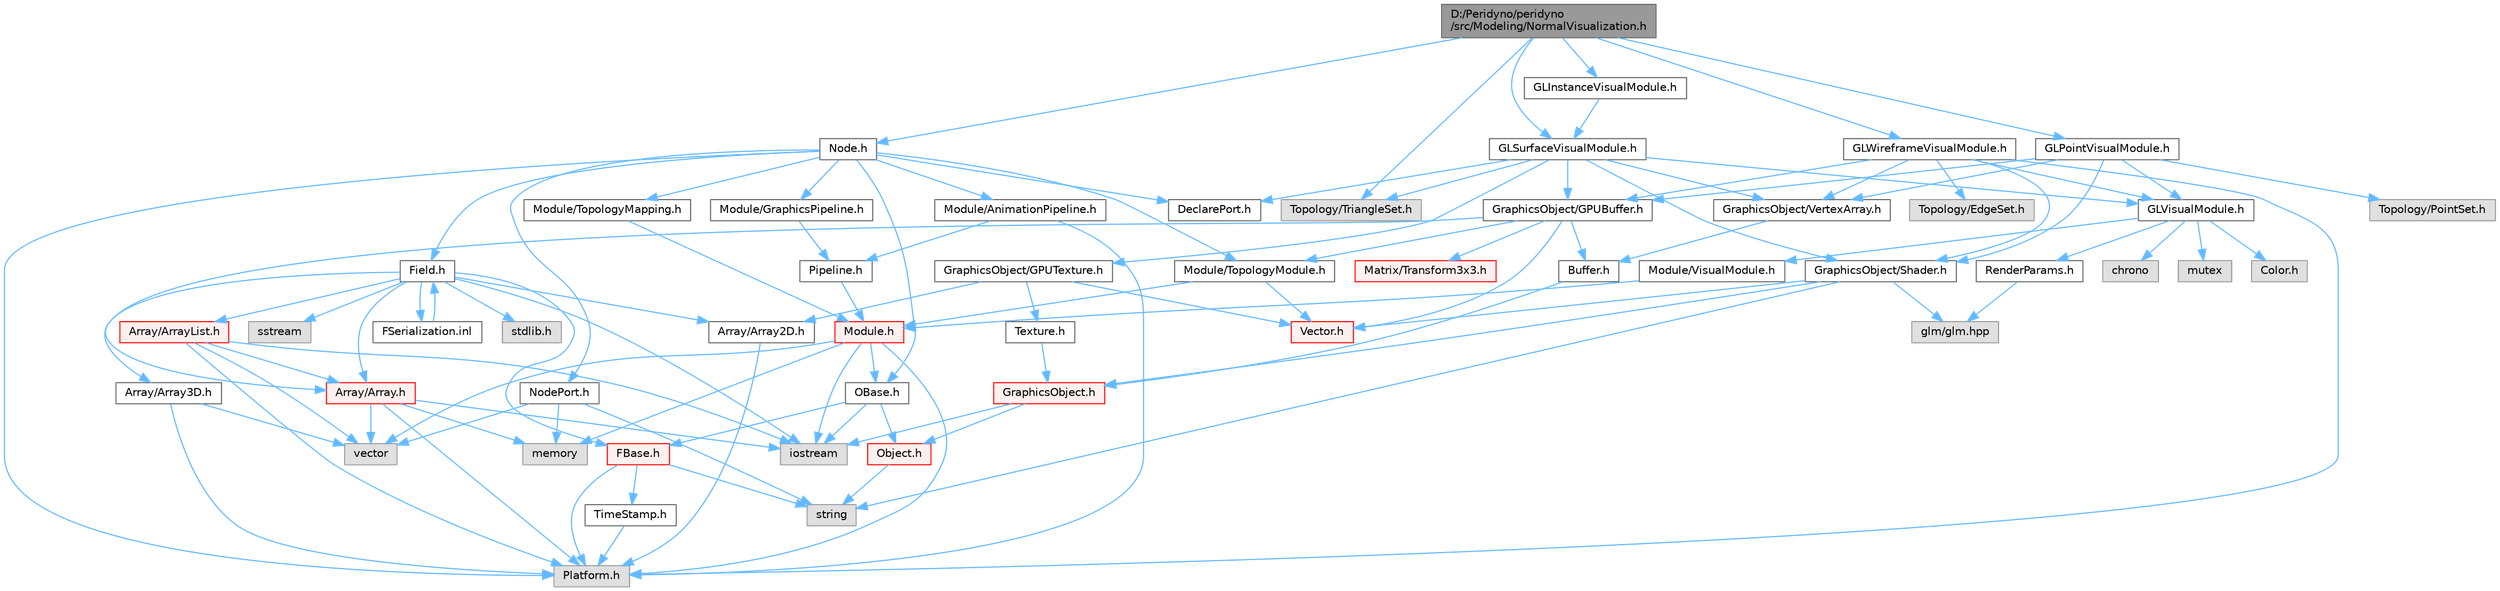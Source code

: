digraph "D:/Peridyno/peridyno/src/Modeling/NormalVisualization.h"
{
 // LATEX_PDF_SIZE
  bgcolor="transparent";
  edge [fontname=Helvetica,fontsize=10,labelfontname=Helvetica,labelfontsize=10];
  node [fontname=Helvetica,fontsize=10,shape=box,height=0.2,width=0.4];
  Node1 [id="Node000001",label="D:/Peridyno/peridyno\l/src/Modeling/NormalVisualization.h",height=0.2,width=0.4,color="gray40", fillcolor="grey60", style="filled", fontcolor="black",tooltip=" "];
  Node1 -> Node2 [id="edge1_Node000001_Node000002",color="steelblue1",style="solid",tooltip=" "];
  Node2 [id="Node000002",label="Node.h",height=0.2,width=0.4,color="grey40", fillcolor="white", style="filled",URL="$_node_8h.html",tooltip=" "];
  Node2 -> Node3 [id="edge2_Node000002_Node000003",color="steelblue1",style="solid",tooltip=" "];
  Node3 [id="Node000003",label="OBase.h",height=0.2,width=0.4,color="grey40", fillcolor="white", style="filled",URL="$_o_base_8h.html",tooltip=" "];
  Node3 -> Node4 [id="edge3_Node000003_Node000004",color="steelblue1",style="solid",tooltip=" "];
  Node4 [id="Node000004",label="iostream",height=0.2,width=0.4,color="grey60", fillcolor="#E0E0E0", style="filled",tooltip=" "];
  Node3 -> Node5 [id="edge4_Node000003_Node000005",color="steelblue1",style="solid",tooltip=" "];
  Node5 [id="Node000005",label="FBase.h",height=0.2,width=0.4,color="red", fillcolor="#FFF0F0", style="filled",URL="$_f_base_8h.html",tooltip=" "];
  Node5 -> Node6 [id="edge5_Node000005_Node000006",color="steelblue1",style="solid",tooltip=" "];
  Node6 [id="Node000006",label="Platform.h",height=0.2,width=0.4,color="grey60", fillcolor="#E0E0E0", style="filled",tooltip=" "];
  Node5 -> Node7 [id="edge6_Node000005_Node000007",color="steelblue1",style="solid",tooltip=" "];
  Node7 [id="Node000007",label="TimeStamp.h",height=0.2,width=0.4,color="grey40", fillcolor="white", style="filled",URL="$_time_stamp_8h.html",tooltip=" "];
  Node7 -> Node6 [id="edge7_Node000007_Node000006",color="steelblue1",style="solid",tooltip=" "];
  Node5 -> Node9 [id="edge8_Node000005_Node000009",color="steelblue1",style="solid",tooltip=" "];
  Node9 [id="Node000009",label="string",height=0.2,width=0.4,color="grey60", fillcolor="#E0E0E0", style="filled",tooltip=" "];
  Node3 -> Node12 [id="edge9_Node000003_Node000012",color="steelblue1",style="solid",tooltip=" "];
  Node12 [id="Node000012",label="Object.h",height=0.2,width=0.4,color="red", fillcolor="#FFF0F0", style="filled",URL="$_object_8h.html",tooltip=" "];
  Node12 -> Node9 [id="edge10_Node000012_Node000009",color="steelblue1",style="solid",tooltip=" "];
  Node2 -> Node15 [id="edge11_Node000002_Node000015",color="steelblue1",style="solid",tooltip=" "];
  Node15 [id="Node000015",label="Field.h",height=0.2,width=0.4,color="grey40", fillcolor="white", style="filled",URL="$_field_8h.html",tooltip=" "];
  Node15 -> Node4 [id="edge12_Node000015_Node000004",color="steelblue1",style="solid",tooltip=" "];
  Node15 -> Node16 [id="edge13_Node000015_Node000016",color="steelblue1",style="solid",tooltip=" "];
  Node16 [id="Node000016",label="stdlib.h",height=0.2,width=0.4,color="grey60", fillcolor="#E0E0E0", style="filled",tooltip=" "];
  Node15 -> Node17 [id="edge14_Node000015_Node000017",color="steelblue1",style="solid",tooltip=" "];
  Node17 [id="Node000017",label="sstream",height=0.2,width=0.4,color="grey60", fillcolor="#E0E0E0", style="filled",tooltip=" "];
  Node15 -> Node5 [id="edge15_Node000015_Node000005",color="steelblue1",style="solid",tooltip=" "];
  Node15 -> Node18 [id="edge16_Node000015_Node000018",color="steelblue1",style="solid",tooltip=" "];
  Node18 [id="Node000018",label="Array/Array.h",height=0.2,width=0.4,color="red", fillcolor="#FFF0F0", style="filled",URL="$_array_8h.html",tooltip=" "];
  Node18 -> Node6 [id="edge17_Node000018_Node000006",color="steelblue1",style="solid",tooltip=" "];
  Node18 -> Node20 [id="edge18_Node000018_Node000020",color="steelblue1",style="solid",tooltip=" "];
  Node20 [id="Node000020",label="vector",height=0.2,width=0.4,color="grey60", fillcolor="#E0E0E0", style="filled",tooltip=" "];
  Node18 -> Node4 [id="edge19_Node000018_Node000004",color="steelblue1",style="solid",tooltip=" "];
  Node18 -> Node22 [id="edge20_Node000018_Node000022",color="steelblue1",style="solid",tooltip=" "];
  Node22 [id="Node000022",label="memory",height=0.2,width=0.4,color="grey60", fillcolor="#E0E0E0", style="filled",tooltip=" "];
  Node15 -> Node24 [id="edge21_Node000015_Node000024",color="steelblue1",style="solid",tooltip=" "];
  Node24 [id="Node000024",label="Array/Array2D.h",height=0.2,width=0.4,color="grey40", fillcolor="white", style="filled",URL="$_array2_d_8h.html",tooltip=" "];
  Node24 -> Node6 [id="edge22_Node000024_Node000006",color="steelblue1",style="solid",tooltip=" "];
  Node15 -> Node25 [id="edge23_Node000015_Node000025",color="steelblue1",style="solid",tooltip=" "];
  Node25 [id="Node000025",label="Array/Array3D.h",height=0.2,width=0.4,color="grey40", fillcolor="white", style="filled",URL="$_array3_d_8h.html",tooltip=" "];
  Node25 -> Node6 [id="edge24_Node000025_Node000006",color="steelblue1",style="solid",tooltip=" "];
  Node25 -> Node20 [id="edge25_Node000025_Node000020",color="steelblue1",style="solid",tooltip=" "];
  Node15 -> Node26 [id="edge26_Node000015_Node000026",color="steelblue1",style="solid",tooltip=" "];
  Node26 [id="Node000026",label="Array/ArrayList.h",height=0.2,width=0.4,color="red", fillcolor="#FFF0F0", style="filled",URL="$_array_list_8h.html",tooltip=" "];
  Node26 -> Node20 [id="edge27_Node000026_Node000020",color="steelblue1",style="solid",tooltip=" "];
  Node26 -> Node4 [id="edge28_Node000026_Node000004",color="steelblue1",style="solid",tooltip=" "];
  Node26 -> Node6 [id="edge29_Node000026_Node000006",color="steelblue1",style="solid",tooltip=" "];
  Node26 -> Node18 [id="edge30_Node000026_Node000018",color="steelblue1",style="solid",tooltip=" "];
  Node15 -> Node67 [id="edge31_Node000015_Node000067",color="steelblue1",style="solid",tooltip=" "];
  Node67 [id="Node000067",label="FSerialization.inl",height=0.2,width=0.4,color="grey40", fillcolor="white", style="filled",URL="$_f_serialization_8inl.html",tooltip=" "];
  Node67 -> Node15 [id="edge32_Node000067_Node000015",color="steelblue1",style="solid",tooltip=" "];
  Node2 -> Node6 [id="edge33_Node000002_Node000006",color="steelblue1",style="solid",tooltip=" "];
  Node2 -> Node68 [id="edge34_Node000002_Node000068",color="steelblue1",style="solid",tooltip=" "];
  Node68 [id="Node000068",label="DeclarePort.h",height=0.2,width=0.4,color="grey40", fillcolor="white", style="filled",URL="$_declare_port_8h.html",tooltip=" "];
  Node2 -> Node69 [id="edge35_Node000002_Node000069",color="steelblue1",style="solid",tooltip=" "];
  Node69 [id="Node000069",label="NodePort.h",height=0.2,width=0.4,color="grey40", fillcolor="white", style="filled",URL="$_node_port_8h.html",tooltip=" "];
  Node69 -> Node9 [id="edge36_Node000069_Node000009",color="steelblue1",style="solid",tooltip=" "];
  Node69 -> Node20 [id="edge37_Node000069_Node000020",color="steelblue1",style="solid",tooltip=" "];
  Node69 -> Node22 [id="edge38_Node000069_Node000022",color="steelblue1",style="solid",tooltip=" "];
  Node2 -> Node70 [id="edge39_Node000002_Node000070",color="steelblue1",style="solid",tooltip=" "];
  Node70 [id="Node000070",label="Module/TopologyModule.h",height=0.2,width=0.4,color="grey40", fillcolor="white", style="filled",URL="$_topology_module_8h.html",tooltip=" "];
  Node70 -> Node31 [id="edge40_Node000070_Node000031",color="steelblue1",style="solid",tooltip=" "];
  Node31 [id="Node000031",label="Vector.h",height=0.2,width=0.4,color="red", fillcolor="#FFF0F0", style="filled",URL="$_vector_8h.html",tooltip=" "];
  Node70 -> Node71 [id="edge41_Node000070_Node000071",color="steelblue1",style="solid",tooltip=" "];
  Node71 [id="Node000071",label="Module.h",height=0.2,width=0.4,color="red", fillcolor="#FFF0F0", style="filled",URL="$_module_8h.html",tooltip=" "];
  Node71 -> Node6 [id="edge42_Node000071_Node000006",color="steelblue1",style="solid",tooltip=" "];
  Node71 -> Node22 [id="edge43_Node000071_Node000022",color="steelblue1",style="solid",tooltip=" "];
  Node71 -> Node20 [id="edge44_Node000071_Node000020",color="steelblue1",style="solid",tooltip=" "];
  Node71 -> Node4 [id="edge45_Node000071_Node000004",color="steelblue1",style="solid",tooltip=" "];
  Node71 -> Node3 [id="edge46_Node000071_Node000003",color="steelblue1",style="solid",tooltip=" "];
  Node2 -> Node91 [id="edge47_Node000002_Node000091",color="steelblue1",style="solid",tooltip=" "];
  Node91 [id="Node000091",label="Module/TopologyMapping.h",height=0.2,width=0.4,color="grey40", fillcolor="white", style="filled",URL="$_topology_mapping_8h.html",tooltip=" "];
  Node91 -> Node71 [id="edge48_Node000091_Node000071",color="steelblue1",style="solid",tooltip=" "];
  Node2 -> Node92 [id="edge49_Node000002_Node000092",color="steelblue1",style="solid",tooltip=" "];
  Node92 [id="Node000092",label="Module/AnimationPipeline.h",height=0.2,width=0.4,color="grey40", fillcolor="white", style="filled",URL="$_animation_pipeline_8h.html",tooltip=" "];
  Node92 -> Node93 [id="edge50_Node000092_Node000093",color="steelblue1",style="solid",tooltip=" "];
  Node93 [id="Node000093",label="Pipeline.h",height=0.2,width=0.4,color="grey40", fillcolor="white", style="filled",URL="$_pipeline_8h.html",tooltip=" "];
  Node93 -> Node71 [id="edge51_Node000093_Node000071",color="steelblue1",style="solid",tooltip=" "];
  Node92 -> Node6 [id="edge52_Node000092_Node000006",color="steelblue1",style="solid",tooltip=" "];
  Node2 -> Node94 [id="edge53_Node000002_Node000094",color="steelblue1",style="solid",tooltip=" "];
  Node94 [id="Node000094",label="Module/GraphicsPipeline.h",height=0.2,width=0.4,color="grey40", fillcolor="white", style="filled",URL="$_graphics_pipeline_8h.html",tooltip=" "];
  Node94 -> Node93 [id="edge54_Node000094_Node000093",color="steelblue1",style="solid",tooltip=" "];
  Node1 -> Node95 [id="edge55_Node000001_Node000095",color="steelblue1",style="solid",tooltip=" "];
  Node95 [id="Node000095",label="Topology/TriangleSet.h",height=0.2,width=0.4,color="grey60", fillcolor="#E0E0E0", style="filled",tooltip=" "];
  Node1 -> Node96 [id="edge56_Node000001_Node000096",color="steelblue1",style="solid",tooltip=" "];
  Node96 [id="Node000096",label="GLWireframeVisualModule.h",height=0.2,width=0.4,color="grey40", fillcolor="white", style="filled",URL="$_g_l_wireframe_visual_module_8h.html",tooltip=" "];
  Node96 -> Node6 [id="edge57_Node000096_Node000006",color="steelblue1",style="solid",tooltip=" "];
  Node96 -> Node97 [id="edge58_Node000096_Node000097",color="steelblue1",style="solid",tooltip=" "];
  Node97 [id="Node000097",label="Topology/EdgeSet.h",height=0.2,width=0.4,color="grey60", fillcolor="#E0E0E0", style="filled",tooltip=" "];
  Node96 -> Node98 [id="edge59_Node000096_Node000098",color="steelblue1",style="solid",tooltip=" "];
  Node98 [id="Node000098",label="GLVisualModule.h",height=0.2,width=0.4,color="grey40", fillcolor="white", style="filled",URL="$_g_l_visual_module_8h.html",tooltip=" "];
  Node98 -> Node99 [id="edge60_Node000098_Node000099",color="steelblue1",style="solid",tooltip=" "];
  Node99 [id="Node000099",label="chrono",height=0.2,width=0.4,color="grey60", fillcolor="#E0E0E0", style="filled",tooltip=" "];
  Node98 -> Node73 [id="edge61_Node000098_Node000073",color="steelblue1",style="solid",tooltip=" "];
  Node73 [id="Node000073",label="mutex",height=0.2,width=0.4,color="grey60", fillcolor="#E0E0E0", style="filled",tooltip=" "];
  Node98 -> Node100 [id="edge62_Node000098_Node000100",color="steelblue1",style="solid",tooltip=" "];
  Node100 [id="Node000100",label="Module/VisualModule.h",height=0.2,width=0.4,color="grey40", fillcolor="white", style="filled",URL="$_visual_module_8h.html",tooltip=" "];
  Node100 -> Node71 [id="edge63_Node000100_Node000071",color="steelblue1",style="solid",tooltip=" "];
  Node98 -> Node101 [id="edge64_Node000098_Node000101",color="steelblue1",style="solid",tooltip=" "];
  Node101 [id="Node000101",label="Color.h",height=0.2,width=0.4,color="grey60", fillcolor="#E0E0E0", style="filled",tooltip=" "];
  Node98 -> Node102 [id="edge65_Node000098_Node000102",color="steelblue1",style="solid",tooltip=" "];
  Node102 [id="Node000102",label="RenderParams.h",height=0.2,width=0.4,color="grey40", fillcolor="white", style="filled",URL="$_render_params_8h.html",tooltip=" "];
  Node102 -> Node66 [id="edge66_Node000102_Node000066",color="steelblue1",style="solid",tooltip=" "];
  Node66 [id="Node000066",label="glm/glm.hpp",height=0.2,width=0.4,color="grey60", fillcolor="#E0E0E0", style="filled",tooltip=" "];
  Node96 -> Node103 [id="edge67_Node000096_Node000103",color="steelblue1",style="solid",tooltip=" "];
  Node103 [id="Node000103",label="GraphicsObject/GPUBuffer.h",height=0.2,width=0.4,color="grey40", fillcolor="white", style="filled",URL="$_g_p_u_buffer_8h.html",tooltip=" "];
  Node103 -> Node104 [id="edge68_Node000103_Node000104",color="steelblue1",style="solid",tooltip=" "];
  Node104 [id="Node000104",label="Buffer.h",height=0.2,width=0.4,color="grey40", fillcolor="white", style="filled",URL="$_buffer_8h.html",tooltip=" "];
  Node104 -> Node105 [id="edge69_Node000104_Node000105",color="steelblue1",style="solid",tooltip=" "];
  Node105 [id="Node000105",label="GraphicsObject.h",height=0.2,width=0.4,color="red", fillcolor="#FFF0F0", style="filled",URL="$_graphics_object_8h.html",tooltip=" "];
  Node105 -> Node4 [id="edge70_Node000105_Node000004",color="steelblue1",style="solid",tooltip=" "];
  Node105 -> Node12 [id="edge71_Node000105_Node000012",color="steelblue1",style="solid",tooltip=" "];
  Node103 -> Node18 [id="edge72_Node000103_Node000018",color="steelblue1",style="solid",tooltip=" "];
  Node103 -> Node31 [id="edge73_Node000103_Node000031",color="steelblue1",style="solid",tooltip=" "];
  Node103 -> Node61 [id="edge74_Node000103_Node000061",color="steelblue1",style="solid",tooltip=" "];
  Node61 [id="Node000061",label="Matrix/Transform3x3.h",height=0.2,width=0.4,color="red", fillcolor="#FFF0F0", style="filled",URL="$_transform3x3_8h.html",tooltip=" "];
  Node103 -> Node70 [id="edge75_Node000103_Node000070",color="steelblue1",style="solid",tooltip=" "];
  Node96 -> Node106 [id="edge76_Node000096_Node000106",color="steelblue1",style="solid",tooltip=" "];
  Node106 [id="Node000106",label="GraphicsObject/VertexArray.h",height=0.2,width=0.4,color="grey40", fillcolor="white", style="filled",URL="$_vertex_array_8h.html",tooltip=" "];
  Node106 -> Node104 [id="edge77_Node000106_Node000104",color="steelblue1",style="solid",tooltip=" "];
  Node96 -> Node107 [id="edge78_Node000096_Node000107",color="steelblue1",style="solid",tooltip=" "];
  Node107 [id="Node000107",label="GraphicsObject/Shader.h",height=0.2,width=0.4,color="grey40", fillcolor="white", style="filled",URL="$_shader_8h.html",tooltip=" "];
  Node107 -> Node105 [id="edge79_Node000107_Node000105",color="steelblue1",style="solid",tooltip=" "];
  Node107 -> Node9 [id="edge80_Node000107_Node000009",color="steelblue1",style="solid",tooltip=" "];
  Node107 -> Node31 [id="edge81_Node000107_Node000031",color="steelblue1",style="solid",tooltip=" "];
  Node107 -> Node66 [id="edge82_Node000107_Node000066",color="steelblue1",style="solid",tooltip=" "];
  Node1 -> Node108 [id="edge83_Node000001_Node000108",color="steelblue1",style="solid",tooltip=" "];
  Node108 [id="Node000108",label="GLPointVisualModule.h",height=0.2,width=0.4,color="grey40", fillcolor="white", style="filled",URL="$_g_l_point_visual_module_8h.html",tooltip=" "];
  Node108 -> Node109 [id="edge84_Node000108_Node000109",color="steelblue1",style="solid",tooltip=" "];
  Node109 [id="Node000109",label="Topology/PointSet.h",height=0.2,width=0.4,color="grey60", fillcolor="#E0E0E0", style="filled",tooltip=" "];
  Node108 -> Node98 [id="edge85_Node000108_Node000098",color="steelblue1",style="solid",tooltip=" "];
  Node108 -> Node103 [id="edge86_Node000108_Node000103",color="steelblue1",style="solid",tooltip=" "];
  Node108 -> Node106 [id="edge87_Node000108_Node000106",color="steelblue1",style="solid",tooltip=" "];
  Node108 -> Node107 [id="edge88_Node000108_Node000107",color="steelblue1",style="solid",tooltip=" "];
  Node1 -> Node110 [id="edge89_Node000001_Node000110",color="steelblue1",style="solid",tooltip=" "];
  Node110 [id="Node000110",label="GLSurfaceVisualModule.h",height=0.2,width=0.4,color="grey40", fillcolor="white", style="filled",URL="$_g_l_surface_visual_module_8h.html",tooltip=" "];
  Node110 -> Node68 [id="edge90_Node000110_Node000068",color="steelblue1",style="solid",tooltip=" "];
  Node110 -> Node95 [id="edge91_Node000110_Node000095",color="steelblue1",style="solid",tooltip=" "];
  Node110 -> Node98 [id="edge92_Node000110_Node000098",color="steelblue1",style="solid",tooltip=" "];
  Node110 -> Node103 [id="edge93_Node000110_Node000103",color="steelblue1",style="solid",tooltip=" "];
  Node110 -> Node111 [id="edge94_Node000110_Node000111",color="steelblue1",style="solid",tooltip=" "];
  Node111 [id="Node000111",label="GraphicsObject/GPUTexture.h",height=0.2,width=0.4,color="grey40", fillcolor="white", style="filled",URL="$_g_p_u_texture_8h.html",tooltip=" "];
  Node111 -> Node112 [id="edge95_Node000111_Node000112",color="steelblue1",style="solid",tooltip=" "];
  Node112 [id="Node000112",label="Texture.h",height=0.2,width=0.4,color="grey40", fillcolor="white", style="filled",URL="$_texture_8h.html",tooltip=" "];
  Node112 -> Node105 [id="edge96_Node000112_Node000105",color="steelblue1",style="solid",tooltip=" "];
  Node111 -> Node31 [id="edge97_Node000111_Node000031",color="steelblue1",style="solid",tooltip=" "];
  Node111 -> Node24 [id="edge98_Node000111_Node000024",color="steelblue1",style="solid",tooltip=" "];
  Node110 -> Node106 [id="edge99_Node000110_Node000106",color="steelblue1",style="solid",tooltip=" "];
  Node110 -> Node107 [id="edge100_Node000110_Node000107",color="steelblue1",style="solid",tooltip=" "];
  Node1 -> Node113 [id="edge101_Node000001_Node000113",color="steelblue1",style="solid",tooltip=" "];
  Node113 [id="Node000113",label="GLInstanceVisualModule.h",height=0.2,width=0.4,color="grey40", fillcolor="white", style="filled",URL="$_g_l_instance_visual_module_8h.html",tooltip=" "];
  Node113 -> Node110 [id="edge102_Node000113_Node000110",color="steelblue1",style="solid",tooltip=" "];
}
